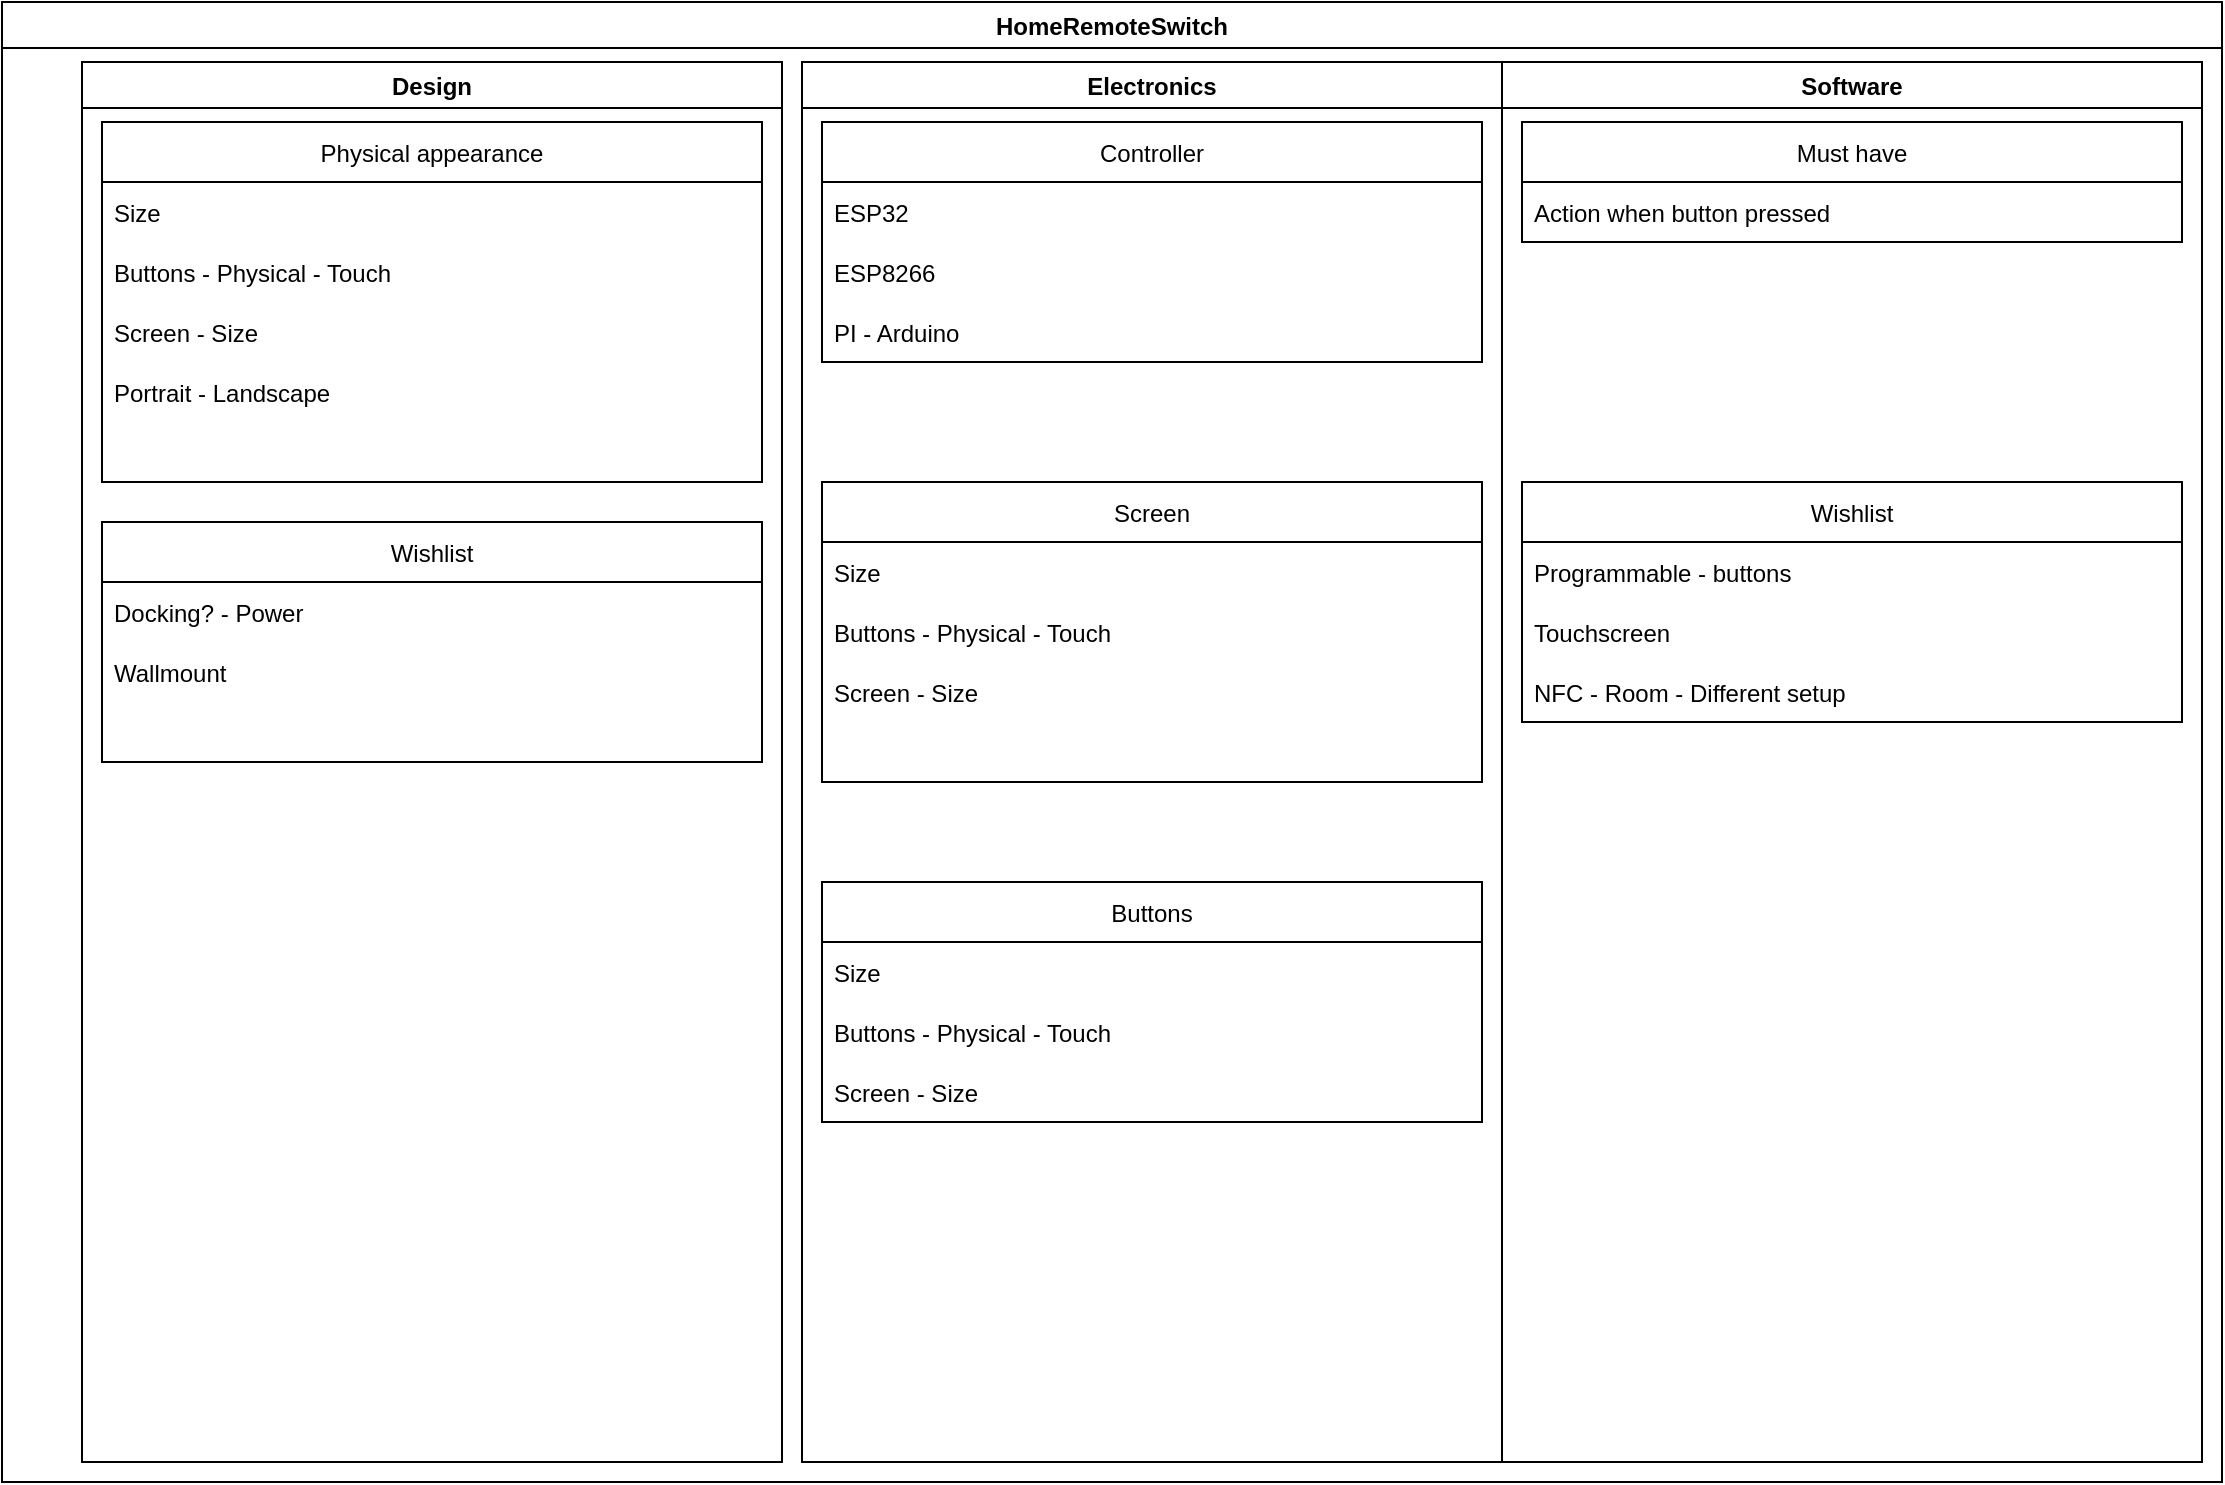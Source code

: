 <mxfile compressed="true" version="16.4.11" type="github" pages="2"><diagram id="cyj2I8m4CIORVA16PG1a" name="Feature List"><mxGraphModel dx="1422" dy="772" grid="1" gridSize="10" guides="1" tooltips="1" connect="1" arrows="1" fold="1" page="1" pageScale="1" pageWidth="1169" pageHeight="827" math="0" shadow="0"><root><mxCell id="NA2hU8dsr6udeIv2EZfv-0"/><mxCell id="NA2hU8dsr6udeIv2EZfv-1" parent="NA2hU8dsr6udeIv2EZfv-0"/><mxCell id="NA2hU8dsr6udeIv2EZfv-2" value="HomeRemoteSwitch" style="swimlane;glass=0;" parent="NA2hU8dsr6udeIv2EZfv-1" vertex="1"><mxGeometry x="40" y="10" width="1110" height="740" as="geometry"><mxRectangle x="40" y="10" width="150" height="23" as="alternateBounds"/></mxGeometry></mxCell><mxCell id="NA2hU8dsr6udeIv2EZfv-3" value="Design" style="swimlane;glass=0;" parent="NA2hU8dsr6udeIv2EZfv-2" vertex="1"><mxGeometry x="40" y="30" width="350" height="700" as="geometry"/></mxCell><mxCell id="TW4_gjaISeFZMl4BVUy--1" value="Physical appearance" style="swimlane;fontStyle=0;childLayout=stackLayout;horizontal=1;startSize=30;horizontalStack=0;resizeParent=1;resizeParentMax=0;resizeLast=0;collapsible=1;marginBottom=0;glass=0;" parent="NA2hU8dsr6udeIv2EZfv-3" vertex="1"><mxGeometry x="10" y="30" width="330" height="180" as="geometry"/></mxCell><mxCell id="TW4_gjaISeFZMl4BVUy--2" value="Size" style="text;strokeColor=none;fillColor=none;align=left;verticalAlign=middle;spacingLeft=4;spacingRight=4;overflow=hidden;points=[[0,0.5],[1,0.5]];portConstraint=eastwest;rotatable=0;glass=0;" parent="TW4_gjaISeFZMl4BVUy--1" vertex="1"><mxGeometry y="30" width="330" height="30" as="geometry"/></mxCell><mxCell id="TW4_gjaISeFZMl4BVUy--3" value="Buttons - Physical - Touch" style="text;strokeColor=none;fillColor=none;align=left;verticalAlign=middle;spacingLeft=4;spacingRight=4;overflow=hidden;points=[[0,0.5],[1,0.5]];portConstraint=eastwest;rotatable=0;glass=0;" parent="TW4_gjaISeFZMl4BVUy--1" vertex="1"><mxGeometry y="60" width="330" height="30" as="geometry"/></mxCell><mxCell id="TW4_gjaISeFZMl4BVUy--4" value="Screen - Size" style="text;strokeColor=none;fillColor=none;align=left;verticalAlign=middle;spacingLeft=4;spacingRight=4;overflow=hidden;points=[[0,0.5],[1,0.5]];portConstraint=eastwest;rotatable=0;glass=0;" parent="TW4_gjaISeFZMl4BVUy--1" vertex="1"><mxGeometry y="90" width="330" height="30" as="geometry"/></mxCell><mxCell id="TW4_gjaISeFZMl4BVUy--27" value="Portrait - Landscape" style="text;strokeColor=none;fillColor=none;align=left;verticalAlign=middle;spacingLeft=4;spacingRight=4;overflow=hidden;points=[[0,0.5],[1,0.5]];portConstraint=eastwest;rotatable=0;glass=0;" parent="TW4_gjaISeFZMl4BVUy--1" vertex="1"><mxGeometry y="120" width="330" height="30" as="geometry"/></mxCell><mxCell id="TW4_gjaISeFZMl4BVUy--28" style="text;strokeColor=none;fillColor=none;align=left;verticalAlign=middle;spacingLeft=4;spacingRight=4;overflow=hidden;points=[[0,0.5],[1,0.5]];portConstraint=eastwest;rotatable=0;glass=0;" parent="TW4_gjaISeFZMl4BVUy--1" vertex="1"><mxGeometry y="150" width="330" height="30" as="geometry"/></mxCell><mxCell id="lb5cHpPa1POF_thRrHmY-0" value="Wishlist" style="swimlane;fontStyle=0;childLayout=stackLayout;horizontal=1;startSize=30;horizontalStack=0;resizeParent=1;resizeParentMax=0;resizeLast=0;collapsible=1;marginBottom=0;glass=0;" parent="NA2hU8dsr6udeIv2EZfv-3" vertex="1"><mxGeometry x="10" y="230" width="330" height="120" as="geometry"/></mxCell><mxCell id="lb5cHpPa1POF_thRrHmY-1" value="Docking? - Power" style="text;strokeColor=none;fillColor=none;align=left;verticalAlign=middle;spacingLeft=4;spacingRight=4;overflow=hidden;points=[[0,0.5],[1,0.5]];portConstraint=eastwest;rotatable=0;glass=0;" parent="lb5cHpPa1POF_thRrHmY-0" vertex="1"><mxGeometry y="30" width="330" height="30" as="geometry"/></mxCell><mxCell id="lb5cHpPa1POF_thRrHmY-2" value="Wallmount" style="text;strokeColor=none;fillColor=none;align=left;verticalAlign=middle;spacingLeft=4;spacingRight=4;overflow=hidden;points=[[0,0.5],[1,0.5]];portConstraint=eastwest;rotatable=0;glass=0;" parent="lb5cHpPa1POF_thRrHmY-0" vertex="1"><mxGeometry y="60" width="330" height="30" as="geometry"/></mxCell><mxCell id="lb5cHpPa1POF_thRrHmY-5" style="text;strokeColor=none;fillColor=none;align=left;verticalAlign=middle;spacingLeft=4;spacingRight=4;overflow=hidden;points=[[0,0.5],[1,0.5]];portConstraint=eastwest;rotatable=0;glass=0;" parent="lb5cHpPa1POF_thRrHmY-0" vertex="1"><mxGeometry y="90" width="330" height="30" as="geometry"/></mxCell><mxCell id="NA2hU8dsr6udeIv2EZfv-5" value="Electronics" style="swimlane;glass=0;" parent="NA2hU8dsr6udeIv2EZfv-2" vertex="1"><mxGeometry x="400" y="30" width="350" height="700" as="geometry"/></mxCell><mxCell id="TW4_gjaISeFZMl4BVUy--16" value="Screen" style="swimlane;fontStyle=0;childLayout=stackLayout;horizontal=1;startSize=30;horizontalStack=0;resizeParent=1;resizeParentMax=0;resizeLast=0;collapsible=1;marginBottom=0;glass=0;" parent="NA2hU8dsr6udeIv2EZfv-5" vertex="1"><mxGeometry x="10" y="210" width="330" height="150" as="geometry"/></mxCell><mxCell id="TW4_gjaISeFZMl4BVUy--17" value="Size" style="text;strokeColor=none;fillColor=none;align=left;verticalAlign=middle;spacingLeft=4;spacingRight=4;overflow=hidden;points=[[0,0.5],[1,0.5]];portConstraint=eastwest;rotatable=0;glass=0;" parent="TW4_gjaISeFZMl4BVUy--16" vertex="1"><mxGeometry y="30" width="330" height="30" as="geometry"/></mxCell><mxCell id="TW4_gjaISeFZMl4BVUy--18" value="Buttons - Physical - Touch" style="text;strokeColor=none;fillColor=none;align=left;verticalAlign=middle;spacingLeft=4;spacingRight=4;overflow=hidden;points=[[0,0.5],[1,0.5]];portConstraint=eastwest;rotatable=0;glass=0;" parent="TW4_gjaISeFZMl4BVUy--16" vertex="1"><mxGeometry y="60" width="330" height="30" as="geometry"/></mxCell><mxCell id="TW4_gjaISeFZMl4BVUy--19" value="Screen - Size" style="text;strokeColor=none;fillColor=none;align=left;verticalAlign=middle;spacingLeft=4;spacingRight=4;overflow=hidden;points=[[0,0.5],[1,0.5]];portConstraint=eastwest;rotatable=0;glass=0;" parent="TW4_gjaISeFZMl4BVUy--16" vertex="1"><mxGeometry y="90" width="330" height="30" as="geometry"/></mxCell><mxCell id="TW4_gjaISeFZMl4BVUy--29" style="text;strokeColor=none;fillColor=none;align=left;verticalAlign=middle;spacingLeft=4;spacingRight=4;overflow=hidden;points=[[0,0.5],[1,0.5]];portConstraint=eastwest;rotatable=0;glass=0;" parent="TW4_gjaISeFZMl4BVUy--16" vertex="1"><mxGeometry y="120" width="330" height="30" as="geometry"/></mxCell><mxCell id="TW4_gjaISeFZMl4BVUy--23" value="Buttons" style="swimlane;fontStyle=0;childLayout=stackLayout;horizontal=1;startSize=30;horizontalStack=0;resizeParent=1;resizeParentMax=0;resizeLast=0;collapsible=1;marginBottom=0;glass=0;" parent="NA2hU8dsr6udeIv2EZfv-5" vertex="1"><mxGeometry x="10" y="410" width="330" height="120" as="geometry"/></mxCell><mxCell id="TW4_gjaISeFZMl4BVUy--24" value="Size" style="text;strokeColor=none;fillColor=none;align=left;verticalAlign=middle;spacingLeft=4;spacingRight=4;overflow=hidden;points=[[0,0.5],[1,0.5]];portConstraint=eastwest;rotatable=0;glass=0;" parent="TW4_gjaISeFZMl4BVUy--23" vertex="1"><mxGeometry y="30" width="330" height="30" as="geometry"/></mxCell><mxCell id="TW4_gjaISeFZMl4BVUy--25" value="Buttons - Physical - Touch" style="text;strokeColor=none;fillColor=none;align=left;verticalAlign=middle;spacingLeft=4;spacingRight=4;overflow=hidden;points=[[0,0.5],[1,0.5]];portConstraint=eastwest;rotatable=0;glass=0;" parent="TW4_gjaISeFZMl4BVUy--23" vertex="1"><mxGeometry y="60" width="330" height="30" as="geometry"/></mxCell><mxCell id="TW4_gjaISeFZMl4BVUy--26" value="Screen - Size" style="text;strokeColor=none;fillColor=none;align=left;verticalAlign=middle;spacingLeft=4;spacingRight=4;overflow=hidden;points=[[0,0.5],[1,0.5]];portConstraint=eastwest;rotatable=0;glass=0;" parent="TW4_gjaISeFZMl4BVUy--23" vertex="1"><mxGeometry y="90" width="330" height="30" as="geometry"/></mxCell><mxCell id="NA2hU8dsr6udeIv2EZfv-6" value="Software" style="swimlane;glass=0;" parent="NA2hU8dsr6udeIv2EZfv-2" vertex="1"><mxGeometry x="750" y="30" width="350" height="700" as="geometry"/></mxCell><mxCell id="TW4_gjaISeFZMl4BVUy--39" value="Must have" style="swimlane;fontStyle=0;childLayout=stackLayout;horizontal=1;startSize=30;horizontalStack=0;resizeParent=1;resizeParentMax=0;resizeLast=0;collapsible=1;marginBottom=0;glass=0;" parent="NA2hU8dsr6udeIv2EZfv-6" vertex="1"><mxGeometry x="10" y="30" width="330" height="60" as="geometry"/></mxCell><mxCell id="TW4_gjaISeFZMl4BVUy--42" value="Action when button pressed" style="text;strokeColor=none;fillColor=none;align=left;verticalAlign=middle;spacingLeft=4;spacingRight=4;overflow=hidden;points=[[0,0.5],[1,0.5]];portConstraint=eastwest;rotatable=0;glass=0;" parent="TW4_gjaISeFZMl4BVUy--39" vertex="1"><mxGeometry y="30" width="330" height="30" as="geometry"/></mxCell><mxCell id="TW4_gjaISeFZMl4BVUy--9" value="Controller" style="swimlane;fontStyle=0;childLayout=stackLayout;horizontal=1;startSize=30;horizontalStack=0;resizeParent=1;resizeParentMax=0;resizeLast=0;collapsible=1;marginBottom=0;glass=0;" parent="NA2hU8dsr6udeIv2EZfv-1" vertex="1"><mxGeometry x="450" y="70" width="330" height="120" as="geometry"/></mxCell><mxCell id="TW4_gjaISeFZMl4BVUy--10" value="ESP32" style="text;strokeColor=none;fillColor=none;align=left;verticalAlign=middle;spacingLeft=4;spacingRight=4;overflow=hidden;points=[[0,0.5],[1,0.5]];portConstraint=eastwest;rotatable=0;glass=0;" parent="TW4_gjaISeFZMl4BVUy--9" vertex="1"><mxGeometry y="30" width="330" height="30" as="geometry"/></mxCell><mxCell id="TW4_gjaISeFZMl4BVUy--11" value="ESP8266" style="text;strokeColor=none;fillColor=none;align=left;verticalAlign=middle;spacingLeft=4;spacingRight=4;overflow=hidden;points=[[0,0.5],[1,0.5]];portConstraint=eastwest;rotatable=0;glass=0;" parent="TW4_gjaISeFZMl4BVUy--9" vertex="1"><mxGeometry y="60" width="330" height="30" as="geometry"/></mxCell><mxCell id="TW4_gjaISeFZMl4BVUy--12" value="PI - Arduino" style="text;strokeColor=none;fillColor=none;align=left;verticalAlign=middle;spacingLeft=4;spacingRight=4;overflow=hidden;points=[[0,0.5],[1,0.5]];portConstraint=eastwest;rotatable=0;glass=0;" parent="TW4_gjaISeFZMl4BVUy--9" vertex="1"><mxGeometry y="90" width="330" height="30" as="geometry"/></mxCell><mxCell id="TW4_gjaISeFZMl4BVUy--34" value="Wishlist" style="swimlane;fontStyle=0;childLayout=stackLayout;horizontal=1;startSize=30;horizontalStack=0;resizeParent=1;resizeParentMax=0;resizeLast=0;collapsible=1;marginBottom=0;glass=0;" parent="NA2hU8dsr6udeIv2EZfv-1" vertex="1"><mxGeometry x="800" y="250" width="330" height="120" as="geometry"/></mxCell><mxCell id="TW4_gjaISeFZMl4BVUy--35" value="Programmable - buttons" style="text;strokeColor=none;fillColor=none;align=left;verticalAlign=middle;spacingLeft=4;spacingRight=4;overflow=hidden;points=[[0,0.5],[1,0.5]];portConstraint=eastwest;rotatable=0;glass=0;" parent="TW4_gjaISeFZMl4BVUy--34" vertex="1"><mxGeometry y="30" width="330" height="30" as="geometry"/></mxCell><mxCell id="TW4_gjaISeFZMl4BVUy--36" value="Touchscreen" style="text;strokeColor=none;fillColor=none;align=left;verticalAlign=middle;spacingLeft=4;spacingRight=4;overflow=hidden;points=[[0,0.5],[1,0.5]];portConstraint=eastwest;rotatable=0;glass=0;" parent="TW4_gjaISeFZMl4BVUy--34" vertex="1"><mxGeometry y="60" width="330" height="30" as="geometry"/></mxCell><mxCell id="TW4_gjaISeFZMl4BVUy--38" value="NFC - Room - Different setup" style="text;strokeColor=none;fillColor=none;align=left;verticalAlign=middle;spacingLeft=4;spacingRight=4;overflow=hidden;points=[[0,0.5],[1,0.5]];portConstraint=eastwest;rotatable=0;glass=0;" parent="TW4_gjaISeFZMl4BVUy--34" vertex="1"><mxGeometry y="90" width="330" height="30" as="geometry"/></mxCell></root></mxGraphModel></diagram><diagram id="f1y9jZlMJJFVkBE3C7cE" name="Mockup"><mxGraphModel dx="1060" dy="771" grid="1" gridSize="10" guides="1" tooltips="1" connect="1" arrows="1" fold="1" page="1" pageScale="1" pageWidth="827" pageHeight="1169" math="0" shadow="0"><root><mxCell id="Y3SsSNrwNNJLgOqM3jB9-0"/><mxCell id="Y3SsSNrwNNJLgOqM3jB9-1" parent="Y3SsSNrwNNJLgOqM3jB9-0"/><mxCell id="Y3SsSNrwNNJLgOqM3jB9-12" value="" style="rounded=1;whiteSpace=wrap;html=1;glass=0;strokeWidth=4;fillColor=none;" parent="Y3SsSNrwNNJLgOqM3jB9-1" vertex="1"><mxGeometry x="216" y="260" width="395" height="630" as="geometry"/></mxCell><mxCell id="Y3SsSNrwNNJLgOqM3jB9-11" value="" style="whiteSpace=wrap;html=1;aspect=fixed;rounded=1;glass=0;strokeWidth=4;fillColor=#808080;arcSize=6;imageWidth=24;" parent="Y3SsSNrwNNJLgOqM3jB9-1" vertex="1"><mxGeometry x="236" y="410" width="360" height="360" as="geometry"/></mxCell><mxCell id="Y3SsSNrwNNJLgOqM3jB9-13" value="" style="rounded=1;whiteSpace=wrap;html=1;glass=0;strokeWidth=4;fillColor=none;" parent="Y3SsSNrwNNJLgOqM3jB9-1" vertex="1"><mxGeometry x="266" y="795" width="60" height="60" as="geometry"/></mxCell><mxCell id="Y3SsSNrwNNJLgOqM3jB9-14" value="" style="rounded=1;whiteSpace=wrap;html=1;glass=0;strokeWidth=4;fillColor=none;" parent="Y3SsSNrwNNJLgOqM3jB9-1" vertex="1"><mxGeometry x="386" y="795" width="60" height="60" as="geometry"/></mxCell><mxCell id="Y3SsSNrwNNJLgOqM3jB9-15" value="" style="rounded=1;whiteSpace=wrap;html=1;glass=0;strokeWidth=4;fillColor=none;" parent="Y3SsSNrwNNJLgOqM3jB9-1" vertex="1"><mxGeometry x="506" y="795" width="60" height="60" as="geometry"/></mxCell><mxCell id="Y3SsSNrwNNJLgOqM3jB9-16" value="" style="rounded=1;whiteSpace=wrap;html=1;glass=0;strokeWidth=4;fillColor=none;" parent="Y3SsSNrwNNJLgOqM3jB9-1" vertex="1"><mxGeometry x="261" y="310" width="60" height="60" as="geometry"/></mxCell><mxCell id="Y3SsSNrwNNJLgOqM3jB9-17" value="" style="rounded=1;whiteSpace=wrap;html=1;glass=0;strokeWidth=4;fillColor=none;" parent="Y3SsSNrwNNJLgOqM3jB9-1" vertex="1"><mxGeometry x="381" y="310" width="60" height="60" as="geometry"/></mxCell><mxCell id="Y3SsSNrwNNJLgOqM3jB9-18" value="" style="rounded=1;whiteSpace=wrap;html=1;glass=0;strokeWidth=4;fillColor=none;" parent="Y3SsSNrwNNJLgOqM3jB9-1" vertex="1"><mxGeometry x="501" y="310" width="60" height="60" as="geometry"/></mxCell><mxCell id="Y3SsSNrwNNJLgOqM3jB9-19" value="" style="whiteSpace=wrap;html=1;aspect=fixed;rounded=1;glass=0;strokeWidth=1;fillColor=none;" parent="Y3SsSNrwNNJLgOqM3jB9-1" vertex="1"><mxGeometry x="306" y="480" width="220" height="220" as="geometry"/></mxCell><mxCell id="Y3SsSNrwNNJLgOqM3jB9-20" value="15/10/2022" style="text;strokeColor=none;fillColor=none;align=left;verticalAlign=middle;spacingLeft=4;spacingRight=4;overflow=hidden;points=[[0,0.5],[1,0.5]];portConstraint=eastwest;rotatable=0;rounded=1;glass=0;" parent="Y3SsSNrwNNJLgOqM3jB9-1" vertex="1"><mxGeometry x="326" y="490" width="80" height="30" as="geometry"/></mxCell><mxCell id="Y3SsSNrwNNJLgOqM3jB9-21" value="18° C" style="text;strokeColor=none;fillColor=none;align=left;verticalAlign=middle;spacingLeft=4;spacingRight=4;overflow=hidden;points=[[0,0.5],[1,0.5]];portConstraint=eastwest;rotatable=0;rounded=1;glass=0;" parent="Y3SsSNrwNNJLgOqM3jB9-1" vertex="1"><mxGeometry x="456" y="490" width="60" height="30" as="geometry"/></mxCell><mxCell id="Y3SsSNrwNNJLgOqM3jB9-22" value="Bedroom" style="text;strokeColor=none;fillColor=none;align=center;verticalAlign=middle;spacingLeft=4;spacingRight=4;overflow=hidden;points=[[0,0.5],[1,0.5]];portConstraint=eastwest;rotatable=0;rounded=1;glass=0;fontSize=19;" parent="Y3SsSNrwNNJLgOqM3jB9-1" vertex="1"><mxGeometry x="341" y="520" width="150" height="70" as="geometry"/></mxCell><mxCell id="Y3SsSNrwNNJLgOqM3jB9-23" value="Status A" style="text;strokeColor=none;fillColor=none;align=left;verticalAlign=middle;spacingLeft=4;spacingRight=4;overflow=hidden;points=[[0,0.5],[1,0.5]];portConstraint=eastwest;rotatable=0;rounded=1;glass=0;fontSize=12;" parent="Y3SsSNrwNNJLgOqM3jB9-1" vertex="1"><mxGeometry x="336" y="600" width="80" height="30" as="geometry"/></mxCell><mxCell id="Y3SsSNrwNNJLgOqM3jB9-24" value="Status B" style="text;strokeColor=none;fillColor=none;align=left;verticalAlign=middle;spacingLeft=4;spacingRight=4;overflow=hidden;points=[[0,0.5],[1,0.5]];portConstraint=eastwest;rotatable=0;rounded=1;glass=0;fontSize=12;" parent="Y3SsSNrwNNJLgOqM3jB9-1" vertex="1"><mxGeometry x="336" y="630" width="80" height="30" as="geometry"/></mxCell><mxCell id="Y3SsSNrwNNJLgOqM3jB9-25" value="Status C" style="text;strokeColor=none;fillColor=none;align=left;verticalAlign=middle;spacingLeft=4;spacingRight=4;overflow=hidden;points=[[0,0.5],[1,0.5]];portConstraint=eastwest;rotatable=0;rounded=1;glass=0;fontSize=12;" parent="Y3SsSNrwNNJLgOqM3jB9-1" vertex="1"><mxGeometry x="336" y="660" width="80" height="30" as="geometry"/></mxCell><mxCell id="Y3SsSNrwNNJLgOqM3jB9-26" value="btn Label" style="text;html=1;align=center;verticalAlign=middle;whiteSpace=wrap;rounded=1;glass=1;fontSize=12;strokeColor=#666666;fillColor=#f5f5f5;gradientColor=#b3b3b3;" parent="Y3SsSNrwNNJLgOqM3jB9-1" vertex="1"><mxGeometry x="266" y="720" width="60" height="30" as="geometry"/></mxCell><mxCell id="Y3SsSNrwNNJLgOqM3jB9-27" value="btn Label" style="text;html=1;align=center;verticalAlign=middle;whiteSpace=wrap;rounded=1;glass=1;fontSize=12;strokeColor=#666666;fillColor=#f5f5f5;gradientColor=#b3b3b3;" parent="Y3SsSNrwNNJLgOqM3jB9-1" vertex="1"><mxGeometry x="386" y="720" width="60" height="30" as="geometry"/></mxCell><mxCell id="Y3SsSNrwNNJLgOqM3jB9-28" value="btn Label" style="text;html=1;align=center;verticalAlign=middle;whiteSpace=wrap;rounded=1;glass=1;fontSize=12;strokeColor=#666666;fillColor=#f5f5f5;gradientColor=#b3b3b3;" parent="Y3SsSNrwNNJLgOqM3jB9-1" vertex="1"><mxGeometry x="506" y="720" width="60" height="30" as="geometry"/></mxCell><mxCell id="Y3SsSNrwNNJLgOqM3jB9-29" value="btn Label" style="text;html=1;align=center;verticalAlign=middle;whiteSpace=wrap;rounded=1;glass=1;fontSize=12;strokeColor=#666666;fillColor=#f5f5f5;gradientColor=#b3b3b3;" parent="Y3SsSNrwNNJLgOqM3jB9-1" vertex="1"><mxGeometry x="261" y="430" width="60" height="30" as="geometry"/></mxCell><mxCell id="Y3SsSNrwNNJLgOqM3jB9-30" value="btn Label" style="text;html=1;align=center;verticalAlign=middle;whiteSpace=wrap;rounded=1;glass=1;fontSize=12;strokeColor=#666666;fillColor=#f5f5f5;gradientColor=#b3b3b3;" parent="Y3SsSNrwNNJLgOqM3jB9-1" vertex="1"><mxGeometry x="381" y="430" width="60" height="30" as="geometry"/></mxCell><mxCell id="Y3SsSNrwNNJLgOqM3jB9-31" value="btn Label" style="text;html=1;align=center;verticalAlign=middle;whiteSpace=wrap;rounded=1;glass=1;fontSize=12;strokeColor=#666666;fillColor=#f5f5f5;gradientColor=#b3b3b3;" parent="Y3SsSNrwNNJLgOqM3jB9-1" vertex="1"><mxGeometry x="501" y="430" width="60" height="30" as="geometry"/></mxCell></root></mxGraphModel></diagram></mxfile>